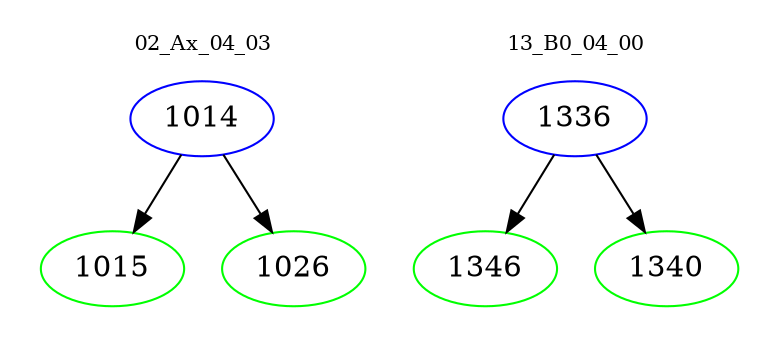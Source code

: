 digraph{
subgraph cluster_0 {
color = white
label = "02_Ax_04_03";
fontsize=10;
T0_1014 [label="1014", color="blue"]
T0_1014 -> T0_1015 [color="black"]
T0_1015 [label="1015", color="green"]
T0_1014 -> T0_1026 [color="black"]
T0_1026 [label="1026", color="green"]
}
subgraph cluster_1 {
color = white
label = "13_B0_04_00";
fontsize=10;
T1_1336 [label="1336", color="blue"]
T1_1336 -> T1_1346 [color="black"]
T1_1346 [label="1346", color="green"]
T1_1336 -> T1_1340 [color="black"]
T1_1340 [label="1340", color="green"]
}
}
